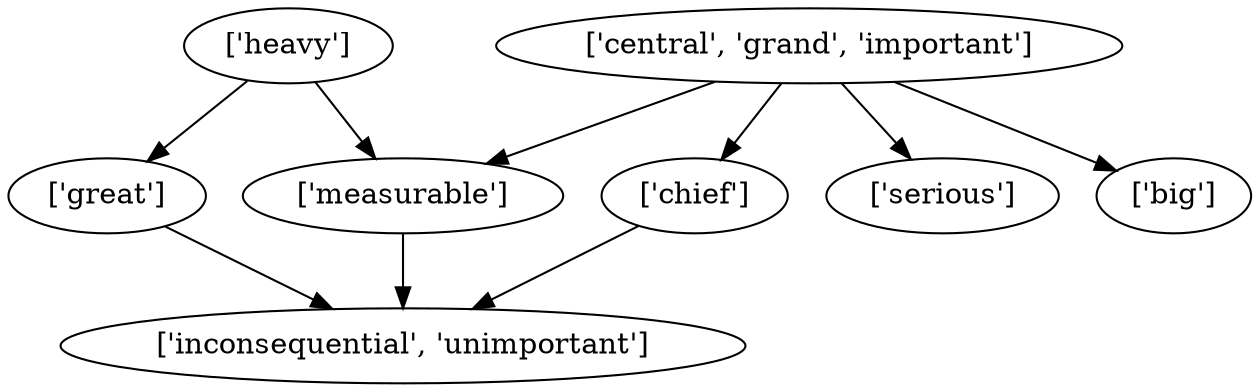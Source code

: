 strict digraph  {
	"['heavy']" -> "['great']";
	"['heavy']" -> "['measurable']";
	"['great']" -> "['inconsequential', 'unimportant']";
	"['measurable']" -> "['inconsequential', 'unimportant']";
	"['central', 'grand', 'important']" -> "['measurable']";
	"['central', 'grand', 'important']" -> "['chief']";
	"['central', 'grand', 'important']" -> "['serious']";
	"['central', 'grand', 'important']" -> "['big']";
	"['chief']" -> "['inconsequential', 'unimportant']";
}

